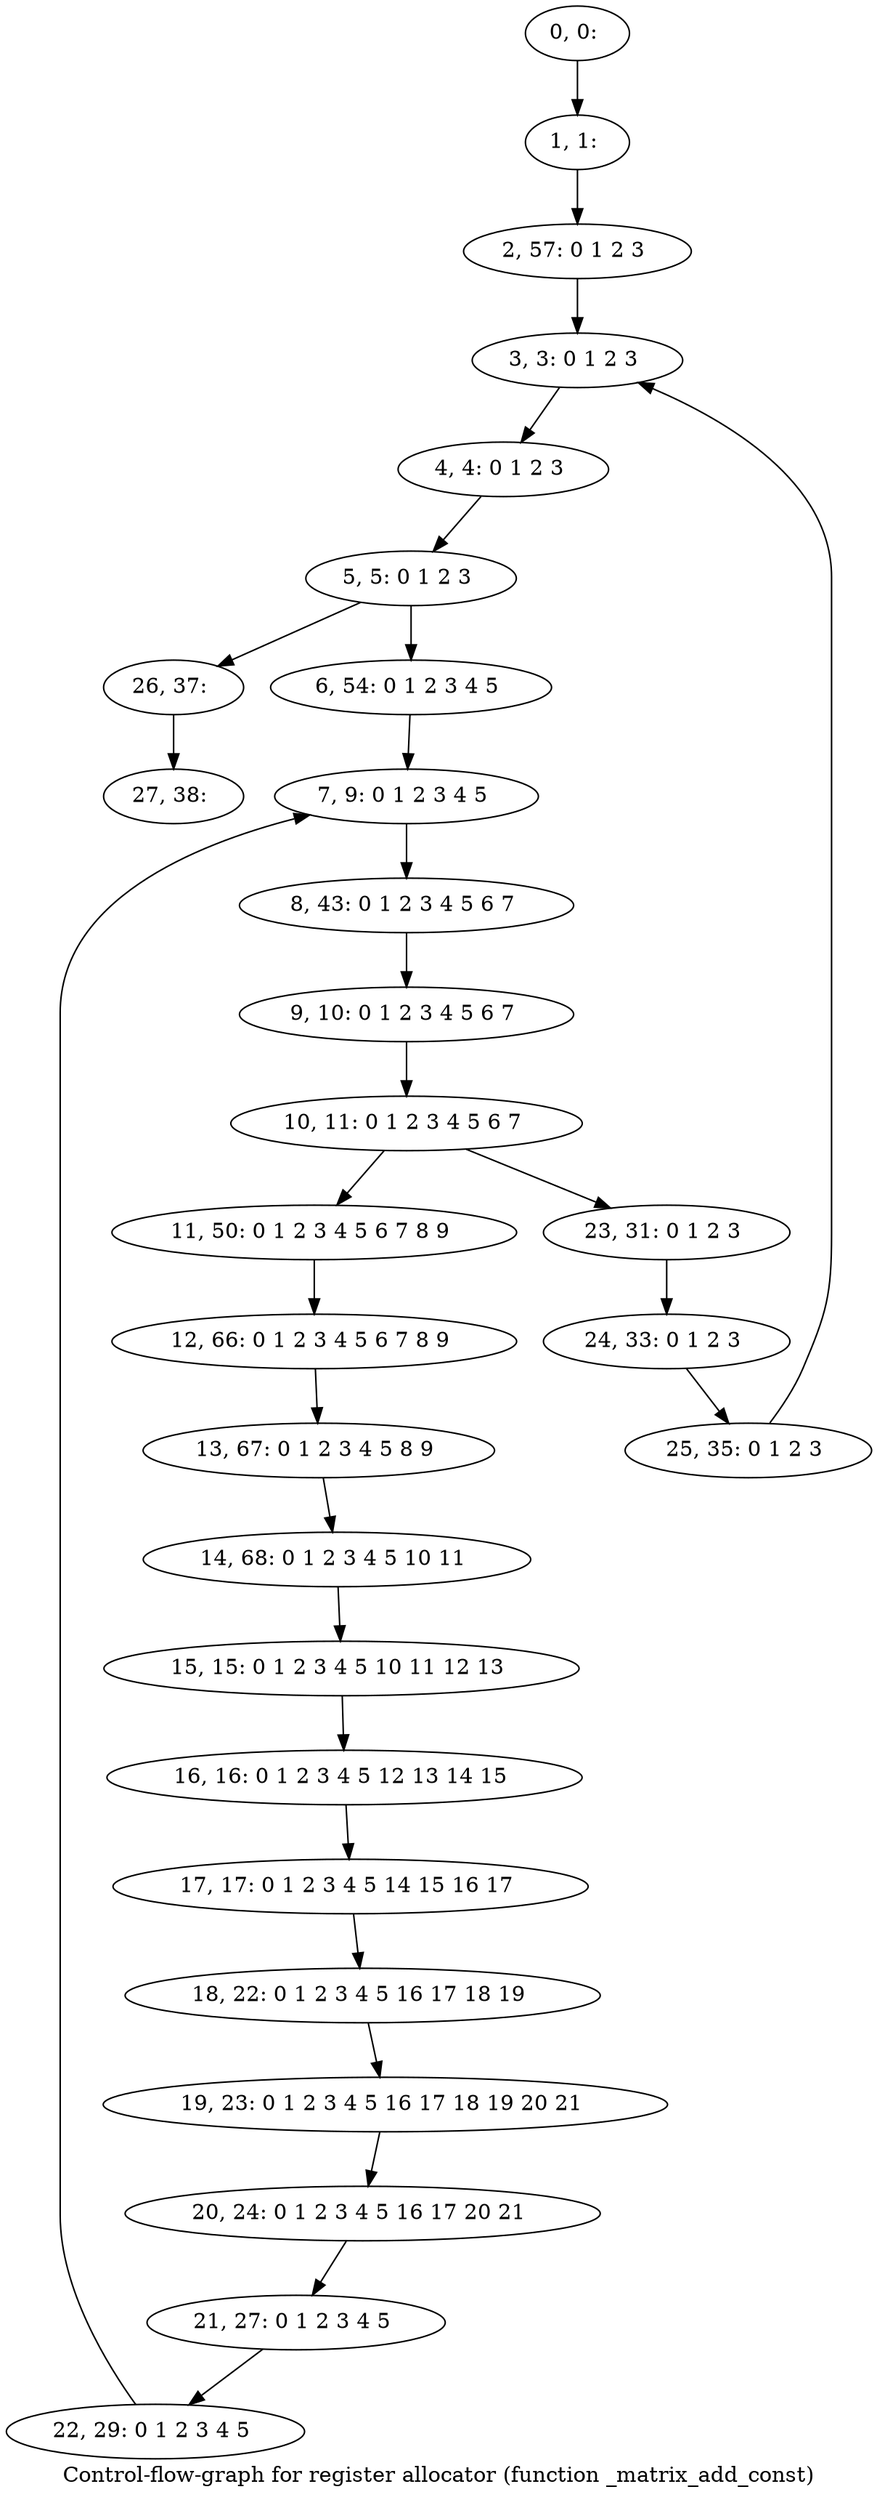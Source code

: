 digraph G {
graph [label="Control-flow-graph for register allocator (function _matrix_add_const)"]
0[label="0, 0: "];
1[label="1, 1: "];
2[label="2, 57: 0 1 2 3 "];
3[label="3, 3: 0 1 2 3 "];
4[label="4, 4: 0 1 2 3 "];
5[label="5, 5: 0 1 2 3 "];
6[label="6, 54: 0 1 2 3 4 5 "];
7[label="7, 9: 0 1 2 3 4 5 "];
8[label="8, 43: 0 1 2 3 4 5 6 7 "];
9[label="9, 10: 0 1 2 3 4 5 6 7 "];
10[label="10, 11: 0 1 2 3 4 5 6 7 "];
11[label="11, 50: 0 1 2 3 4 5 6 7 8 9 "];
12[label="12, 66: 0 1 2 3 4 5 6 7 8 9 "];
13[label="13, 67: 0 1 2 3 4 5 8 9 "];
14[label="14, 68: 0 1 2 3 4 5 10 11 "];
15[label="15, 15: 0 1 2 3 4 5 10 11 12 13 "];
16[label="16, 16: 0 1 2 3 4 5 12 13 14 15 "];
17[label="17, 17: 0 1 2 3 4 5 14 15 16 17 "];
18[label="18, 22: 0 1 2 3 4 5 16 17 18 19 "];
19[label="19, 23: 0 1 2 3 4 5 16 17 18 19 20 21 "];
20[label="20, 24: 0 1 2 3 4 5 16 17 20 21 "];
21[label="21, 27: 0 1 2 3 4 5 "];
22[label="22, 29: 0 1 2 3 4 5 "];
23[label="23, 31: 0 1 2 3 "];
24[label="24, 33: 0 1 2 3 "];
25[label="25, 35: 0 1 2 3 "];
26[label="26, 37: "];
27[label="27, 38: "];
0->1 ;
1->2 ;
2->3 ;
3->4 ;
4->5 ;
5->6 ;
5->26 ;
6->7 ;
7->8 ;
8->9 ;
9->10 ;
10->11 ;
10->23 ;
11->12 ;
12->13 ;
13->14 ;
14->15 ;
15->16 ;
16->17 ;
17->18 ;
18->19 ;
19->20 ;
20->21 ;
21->22 ;
22->7 ;
23->24 ;
24->25 ;
25->3 ;
26->27 ;
}
